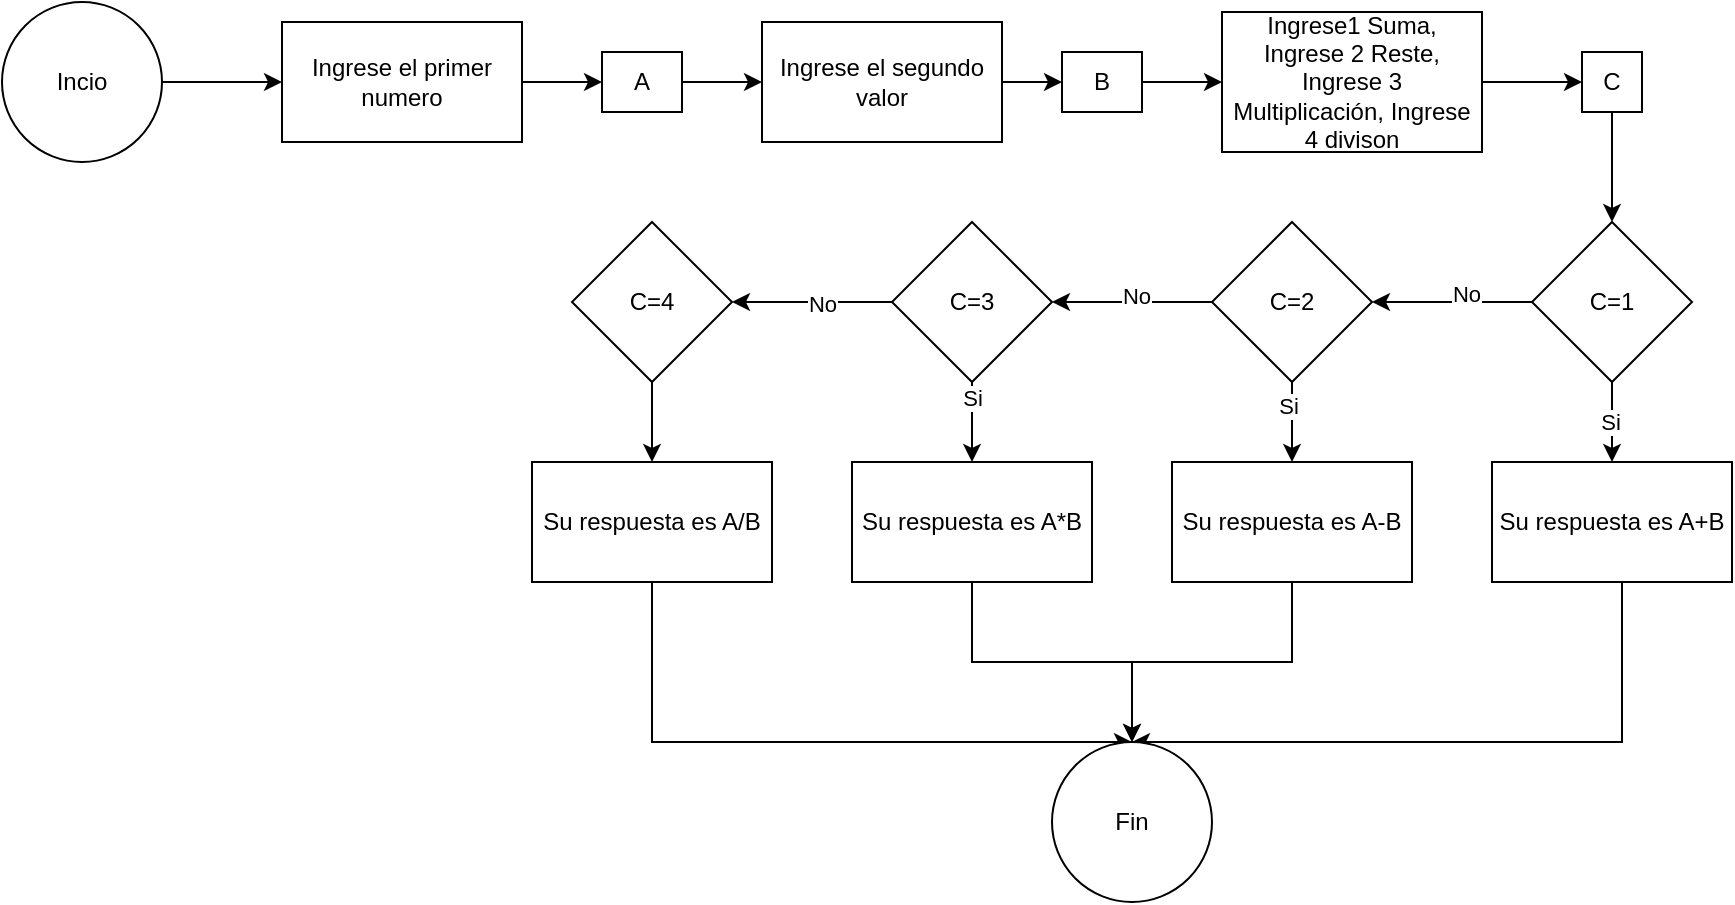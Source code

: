 <mxfile version="26.2.12">
  <diagram name="Página-1" id="5UrhdrMhgDa88gOqIbde">
    <mxGraphModel dx="1428" dy="777" grid="1" gridSize="10" guides="1" tooltips="1" connect="1" arrows="1" fold="1" page="1" pageScale="1" pageWidth="1169" pageHeight="827" math="0" shadow="0">
      <root>
        <mxCell id="0" />
        <mxCell id="1" parent="0" />
        <mxCell id="4pzBxvtClXWS6NBNEgb9-4" value="" style="edgeStyle=orthogonalEdgeStyle;rounded=0;orthogonalLoop=1;jettySize=auto;html=1;" edge="1" parent="1" source="4pzBxvtClXWS6NBNEgb9-2" target="4pzBxvtClXWS6NBNEgb9-3">
          <mxGeometry relative="1" as="geometry" />
        </mxCell>
        <mxCell id="4pzBxvtClXWS6NBNEgb9-2" value="Incio" style="ellipse;whiteSpace=wrap;html=1;aspect=fixed;" vertex="1" parent="1">
          <mxGeometry x="70" y="50" width="80" height="80" as="geometry" />
        </mxCell>
        <mxCell id="4pzBxvtClXWS6NBNEgb9-6" value="" style="edgeStyle=orthogonalEdgeStyle;rounded=0;orthogonalLoop=1;jettySize=auto;html=1;" edge="1" parent="1" source="4pzBxvtClXWS6NBNEgb9-3" target="4pzBxvtClXWS6NBNEgb9-5">
          <mxGeometry relative="1" as="geometry" />
        </mxCell>
        <mxCell id="4pzBxvtClXWS6NBNEgb9-3" value="Ingrese el primer numero" style="whiteSpace=wrap;html=1;" vertex="1" parent="1">
          <mxGeometry x="210" y="60" width="120" height="60" as="geometry" />
        </mxCell>
        <mxCell id="4pzBxvtClXWS6NBNEgb9-8" value="" style="edgeStyle=orthogonalEdgeStyle;rounded=0;orthogonalLoop=1;jettySize=auto;html=1;" edge="1" parent="1" source="4pzBxvtClXWS6NBNEgb9-5" target="4pzBxvtClXWS6NBNEgb9-7">
          <mxGeometry relative="1" as="geometry" />
        </mxCell>
        <mxCell id="4pzBxvtClXWS6NBNEgb9-5" value="A" style="whiteSpace=wrap;html=1;" vertex="1" parent="1">
          <mxGeometry x="370" y="75" width="40" height="30" as="geometry" />
        </mxCell>
        <mxCell id="4pzBxvtClXWS6NBNEgb9-10" value="" style="edgeStyle=orthogonalEdgeStyle;rounded=0;orthogonalLoop=1;jettySize=auto;html=1;" edge="1" parent="1" source="4pzBxvtClXWS6NBNEgb9-7" target="4pzBxvtClXWS6NBNEgb9-9">
          <mxGeometry relative="1" as="geometry" />
        </mxCell>
        <mxCell id="4pzBxvtClXWS6NBNEgb9-7" value="Ingrese el segundo valor" style="whiteSpace=wrap;html=1;" vertex="1" parent="1">
          <mxGeometry x="450" y="60" width="120" height="60" as="geometry" />
        </mxCell>
        <mxCell id="4pzBxvtClXWS6NBNEgb9-12" value="" style="edgeStyle=orthogonalEdgeStyle;rounded=0;orthogonalLoop=1;jettySize=auto;html=1;" edge="1" parent="1" source="4pzBxvtClXWS6NBNEgb9-9" target="4pzBxvtClXWS6NBNEgb9-11">
          <mxGeometry relative="1" as="geometry" />
        </mxCell>
        <mxCell id="4pzBxvtClXWS6NBNEgb9-9" value="B" style="whiteSpace=wrap;html=1;" vertex="1" parent="1">
          <mxGeometry x="600" y="75" width="40" height="30" as="geometry" />
        </mxCell>
        <mxCell id="4pzBxvtClXWS6NBNEgb9-18" value="" style="edgeStyle=orthogonalEdgeStyle;rounded=0;orthogonalLoop=1;jettySize=auto;html=1;" edge="1" parent="1" source="4pzBxvtClXWS6NBNEgb9-11" target="4pzBxvtClXWS6NBNEgb9-17">
          <mxGeometry relative="1" as="geometry" />
        </mxCell>
        <mxCell id="4pzBxvtClXWS6NBNEgb9-11" value="Ingrese1 Suma, Ingrese 2 Reste, Ingrese 3 Multiplicación, Ingrese 4 divison" style="whiteSpace=wrap;html=1;" vertex="1" parent="1">
          <mxGeometry x="680" y="55" width="130" height="70" as="geometry" />
        </mxCell>
        <mxCell id="4pzBxvtClXWS6NBNEgb9-20" value="" style="edgeStyle=orthogonalEdgeStyle;rounded=0;orthogonalLoop=1;jettySize=auto;html=1;" edge="1" parent="1" source="4pzBxvtClXWS6NBNEgb9-17" target="4pzBxvtClXWS6NBNEgb9-19">
          <mxGeometry relative="1" as="geometry" />
        </mxCell>
        <mxCell id="4pzBxvtClXWS6NBNEgb9-17" value="C" style="whiteSpace=wrap;html=1;" vertex="1" parent="1">
          <mxGeometry x="860" y="75" width="30" height="30" as="geometry" />
        </mxCell>
        <mxCell id="4pzBxvtClXWS6NBNEgb9-22" value="" style="edgeStyle=orthogonalEdgeStyle;rounded=0;orthogonalLoop=1;jettySize=auto;html=1;" edge="1" parent="1" source="4pzBxvtClXWS6NBNEgb9-19" target="4pzBxvtClXWS6NBNEgb9-21">
          <mxGeometry relative="1" as="geometry" />
        </mxCell>
        <mxCell id="4pzBxvtClXWS6NBNEgb9-23" value="Si" style="edgeLabel;html=1;align=center;verticalAlign=middle;resizable=0;points=[];" vertex="1" connectable="0" parent="4pzBxvtClXWS6NBNEgb9-22">
          <mxGeometry y="-1" relative="1" as="geometry">
            <mxPoint as="offset" />
          </mxGeometry>
        </mxCell>
        <mxCell id="4pzBxvtClXWS6NBNEgb9-25" value="" style="edgeStyle=orthogonalEdgeStyle;rounded=0;orthogonalLoop=1;jettySize=auto;html=1;" edge="1" parent="1" source="4pzBxvtClXWS6NBNEgb9-19" target="4pzBxvtClXWS6NBNEgb9-24">
          <mxGeometry relative="1" as="geometry" />
        </mxCell>
        <mxCell id="4pzBxvtClXWS6NBNEgb9-26" value="No" style="edgeLabel;html=1;align=center;verticalAlign=middle;resizable=0;points=[];" vertex="1" connectable="0" parent="4pzBxvtClXWS6NBNEgb9-25">
          <mxGeometry x="-0.175" y="-4" relative="1" as="geometry">
            <mxPoint as="offset" />
          </mxGeometry>
        </mxCell>
        <mxCell id="4pzBxvtClXWS6NBNEgb9-19" value="C=1" style="rhombus;whiteSpace=wrap;html=1;" vertex="1" parent="1">
          <mxGeometry x="835" y="160" width="80" height="80" as="geometry" />
        </mxCell>
        <mxCell id="4pzBxvtClXWS6NBNEgb9-42" style="edgeStyle=orthogonalEdgeStyle;rounded=0;orthogonalLoop=1;jettySize=auto;html=1;entryX=0.5;entryY=0;entryDx=0;entryDy=0;" edge="1" parent="1" source="4pzBxvtClXWS6NBNEgb9-21" target="4pzBxvtClXWS6NBNEgb9-41">
          <mxGeometry relative="1" as="geometry">
            <Array as="points">
              <mxPoint x="880" y="420" />
            </Array>
          </mxGeometry>
        </mxCell>
        <mxCell id="4pzBxvtClXWS6NBNEgb9-21" value="Su respuesta es A+B" style="whiteSpace=wrap;html=1;" vertex="1" parent="1">
          <mxGeometry x="815" y="280" width="120" height="60" as="geometry" />
        </mxCell>
        <mxCell id="4pzBxvtClXWS6NBNEgb9-28" value="" style="edgeStyle=orthogonalEdgeStyle;rounded=0;orthogonalLoop=1;jettySize=auto;html=1;" edge="1" parent="1" source="4pzBxvtClXWS6NBNEgb9-24" target="4pzBxvtClXWS6NBNEgb9-27">
          <mxGeometry relative="1" as="geometry" />
        </mxCell>
        <mxCell id="4pzBxvtClXWS6NBNEgb9-29" value="Si" style="edgeLabel;html=1;align=center;verticalAlign=middle;resizable=0;points=[];" vertex="1" connectable="0" parent="4pzBxvtClXWS6NBNEgb9-28">
          <mxGeometry x="-0.4" y="-2" relative="1" as="geometry">
            <mxPoint as="offset" />
          </mxGeometry>
        </mxCell>
        <mxCell id="4pzBxvtClXWS6NBNEgb9-31" value="" style="edgeStyle=orthogonalEdgeStyle;rounded=0;orthogonalLoop=1;jettySize=auto;html=1;" edge="1" parent="1" source="4pzBxvtClXWS6NBNEgb9-24" target="4pzBxvtClXWS6NBNEgb9-30">
          <mxGeometry relative="1" as="geometry" />
        </mxCell>
        <mxCell id="4pzBxvtClXWS6NBNEgb9-36" value="No" style="edgeLabel;html=1;align=center;verticalAlign=middle;resizable=0;points=[];" vertex="1" connectable="0" parent="4pzBxvtClXWS6NBNEgb9-31">
          <mxGeometry x="-0.05" y="-3" relative="1" as="geometry">
            <mxPoint as="offset" />
          </mxGeometry>
        </mxCell>
        <mxCell id="4pzBxvtClXWS6NBNEgb9-24" value="C=2" style="rhombus;whiteSpace=wrap;html=1;" vertex="1" parent="1">
          <mxGeometry x="675" y="160" width="80" height="80" as="geometry" />
        </mxCell>
        <mxCell id="4pzBxvtClXWS6NBNEgb9-43" style="edgeStyle=orthogonalEdgeStyle;rounded=0;orthogonalLoop=1;jettySize=auto;html=1;entryX=0.5;entryY=0;entryDx=0;entryDy=0;" edge="1" parent="1" source="4pzBxvtClXWS6NBNEgb9-27" target="4pzBxvtClXWS6NBNEgb9-41">
          <mxGeometry relative="1" as="geometry" />
        </mxCell>
        <mxCell id="4pzBxvtClXWS6NBNEgb9-27" value="Su respuesta es A-B" style="whiteSpace=wrap;html=1;" vertex="1" parent="1">
          <mxGeometry x="655" y="280" width="120" height="60" as="geometry" />
        </mxCell>
        <mxCell id="4pzBxvtClXWS6NBNEgb9-33" value="" style="edgeStyle=orthogonalEdgeStyle;rounded=0;orthogonalLoop=1;jettySize=auto;html=1;" edge="1" parent="1" source="4pzBxvtClXWS6NBNEgb9-30" target="4pzBxvtClXWS6NBNEgb9-32">
          <mxGeometry relative="1" as="geometry" />
        </mxCell>
        <mxCell id="4pzBxvtClXWS6NBNEgb9-37" value="Si" style="edgeLabel;html=1;align=center;verticalAlign=middle;resizable=0;points=[];" vertex="1" connectable="0" parent="4pzBxvtClXWS6NBNEgb9-33">
          <mxGeometry x="-0.6" relative="1" as="geometry">
            <mxPoint as="offset" />
          </mxGeometry>
        </mxCell>
        <mxCell id="4pzBxvtClXWS6NBNEgb9-35" value="" style="edgeStyle=orthogonalEdgeStyle;rounded=0;orthogonalLoop=1;jettySize=auto;html=1;" edge="1" parent="1" source="4pzBxvtClXWS6NBNEgb9-30" target="4pzBxvtClXWS6NBNEgb9-34">
          <mxGeometry relative="1" as="geometry" />
        </mxCell>
        <mxCell id="4pzBxvtClXWS6NBNEgb9-38" value="No" style="edgeLabel;html=1;align=center;verticalAlign=middle;resizable=0;points=[];" vertex="1" connectable="0" parent="4pzBxvtClXWS6NBNEgb9-35">
          <mxGeometry x="-0.125" y="1" relative="1" as="geometry">
            <mxPoint as="offset" />
          </mxGeometry>
        </mxCell>
        <mxCell id="4pzBxvtClXWS6NBNEgb9-30" value="C=3" style="rhombus;whiteSpace=wrap;html=1;" vertex="1" parent="1">
          <mxGeometry x="515" y="160" width="80" height="80" as="geometry" />
        </mxCell>
        <mxCell id="4pzBxvtClXWS6NBNEgb9-44" style="edgeStyle=orthogonalEdgeStyle;rounded=0;orthogonalLoop=1;jettySize=auto;html=1;" edge="1" parent="1" source="4pzBxvtClXWS6NBNEgb9-32" target="4pzBxvtClXWS6NBNEgb9-41">
          <mxGeometry relative="1" as="geometry" />
        </mxCell>
        <mxCell id="4pzBxvtClXWS6NBNEgb9-32" value="Su respuesta es A*B" style="whiteSpace=wrap;html=1;" vertex="1" parent="1">
          <mxGeometry x="495" y="280" width="120" height="60" as="geometry" />
        </mxCell>
        <mxCell id="4pzBxvtClXWS6NBNEgb9-40" value="" style="edgeStyle=orthogonalEdgeStyle;rounded=0;orthogonalLoop=1;jettySize=auto;html=1;" edge="1" parent="1" source="4pzBxvtClXWS6NBNEgb9-34" target="4pzBxvtClXWS6NBNEgb9-39">
          <mxGeometry relative="1" as="geometry" />
        </mxCell>
        <mxCell id="4pzBxvtClXWS6NBNEgb9-34" value="C=4" style="rhombus;whiteSpace=wrap;html=1;" vertex="1" parent="1">
          <mxGeometry x="355" y="160" width="80" height="80" as="geometry" />
        </mxCell>
        <mxCell id="4pzBxvtClXWS6NBNEgb9-45" style="edgeStyle=orthogonalEdgeStyle;rounded=0;orthogonalLoop=1;jettySize=auto;html=1;" edge="1" parent="1" source="4pzBxvtClXWS6NBNEgb9-39" target="4pzBxvtClXWS6NBNEgb9-41">
          <mxGeometry relative="1" as="geometry">
            <Array as="points">
              <mxPoint x="395" y="420" />
            </Array>
          </mxGeometry>
        </mxCell>
        <mxCell id="4pzBxvtClXWS6NBNEgb9-39" value="Su respuesta es A/B" style="whiteSpace=wrap;html=1;" vertex="1" parent="1">
          <mxGeometry x="335" y="280" width="120" height="60" as="geometry" />
        </mxCell>
        <mxCell id="4pzBxvtClXWS6NBNEgb9-41" value="Fin" style="ellipse;whiteSpace=wrap;html=1;aspect=fixed;" vertex="1" parent="1">
          <mxGeometry x="595" y="420" width="80" height="80" as="geometry" />
        </mxCell>
      </root>
    </mxGraphModel>
  </diagram>
</mxfile>
